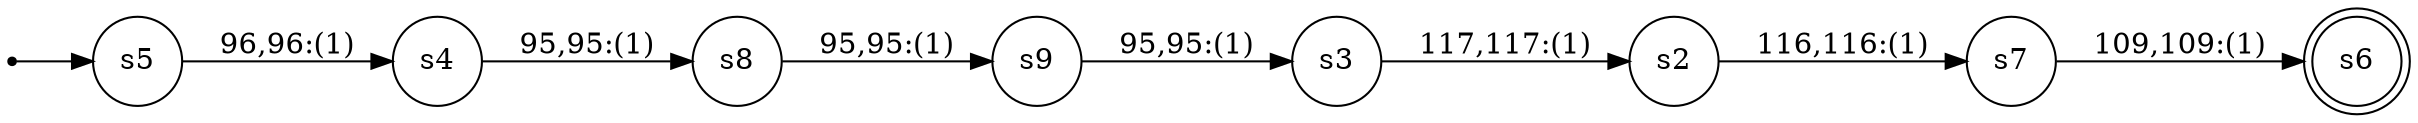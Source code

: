 
      digraph G {
        rankdir=LR;
        init [shape=point];
        node [shape = doublecircle];
        s6
        node [shape = circle];
        init -> s5;
        s9 -> s3 [label = "95,95:(1)"]
        s8 -> s9 [label = "95,95:(1)"]
        s7 -> s6 [label = "109,109:(1)"]
        s5 -> s4 [label = "96,96:(1)"]
        s4 -> s8 [label = "95,95:(1)"]
        s3 -> s2 [label = "117,117:(1)"]
        s2 -> s7 [label = "116,116:(1)"]}